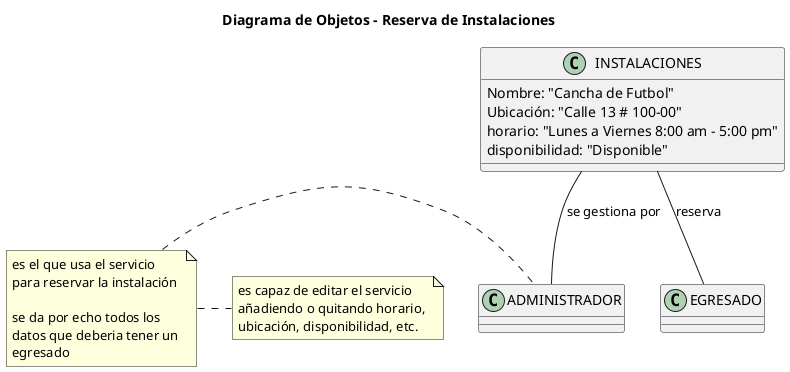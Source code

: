 @startuml Diagrama_de_Objetos-instalaciones

title Diagrama de Objetos - Reserva de Instalaciones

'!theme amiga
skinparam backgroundColor white
skinparam defaultFontName Arial

class INSTALACIONES 
{
    Nombre: "Cancha de Futbol"
    Ubicación: "Calle 13 # 100-00"
    horario: "Lunes a Viernes 8:00 am - 5:00 pm"
    disponibilidad: "Disponible"
}

class EGRESADO 
{
    
}

class ADMINISTRADOR 
{
    
}

INSTALACIONES -- EGRESADO : reserva
note left: es el que usa el servicio\npara reservar la instalación \n\nse da por echo todos los \ndatos que deberia tener un \negresado  
INSTALACIONES -- ADMINISTRADOR :se gestiona por
note right: es capaz de editar el servicio\nañadiendo o quitando horario, \nubicación, disponibilidad, etc.
@enduml

